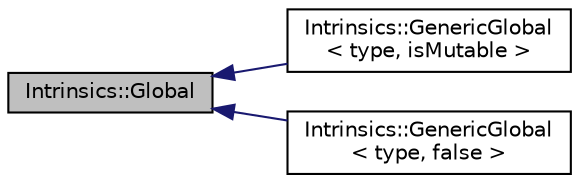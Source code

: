 digraph "Intrinsics::Global"
{
  edge [fontname="Helvetica",fontsize="10",labelfontname="Helvetica",labelfontsize="10"];
  node [fontname="Helvetica",fontsize="10",shape=record];
  rankdir="LR";
  Node0 [label="Intrinsics::Global",height=0.2,width=0.4,color="black", fillcolor="grey75", style="filled", fontcolor="black"];
  Node0 -> Node1 [dir="back",color="midnightblue",fontsize="10",style="solid",fontname="Helvetica"];
  Node1 [label="Intrinsics::GenericGlobal\l\< type, isMutable \>",height=0.2,width=0.4,color="black", fillcolor="white", style="filled",URL="$struct_intrinsics_1_1_generic_global.html"];
  Node0 -> Node2 [dir="back",color="midnightblue",fontsize="10",style="solid",fontname="Helvetica"];
  Node2 [label="Intrinsics::GenericGlobal\l\< type, false \>",height=0.2,width=0.4,color="black", fillcolor="white", style="filled",URL="$struct_intrinsics_1_1_generic_global_3_01type_00_01false_01_4.html"];
}
